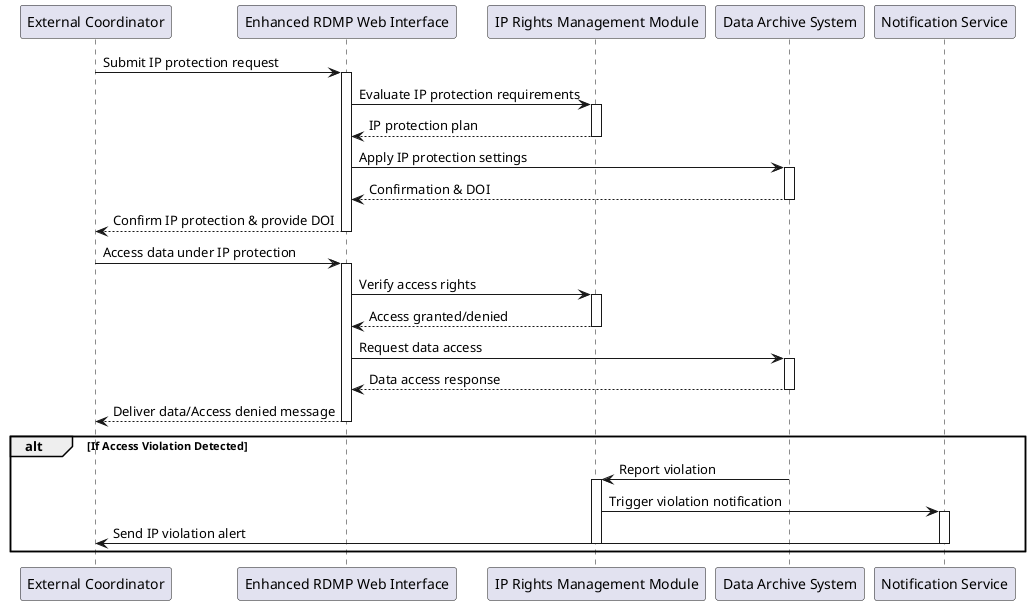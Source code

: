 @startuml
participant "External Coordinator" as EC
participant "Enhanced RDMP Web Interface" as WebInterface
participant "IP Rights Management Module" as IPRights
participant "Data Archive System" as Archive
participant "Notification Service" as Notify

EC -> WebInterface: Submit IP protection request
activate WebInterface

WebInterface -> IPRights: Evaluate IP protection requirements
activate IPRights

IPRights --> WebInterface: IP protection plan
deactivate IPRights

WebInterface -> Archive: Apply IP protection settings
activate Archive

Archive --> WebInterface: Confirmation & DOI
deactivate Archive

WebInterface --> EC: Confirm IP protection & provide DOI
deactivate WebInterface

EC -> WebInterface: Access data under IP protection
activate WebInterface

WebInterface -> IPRights: Verify access rights
activate IPRights

IPRights --> WebInterface: Access granted/denied
deactivate IPRights

WebInterface -> Archive: Request data access
activate Archive

Archive --> WebInterface: Data access response
deactivate Archive

WebInterface --> EC: Deliver data/Access denied message
deactivate WebInterface

alt If Access Violation Detected
    Archive -> IPRights: Report violation
    activate IPRights
    IPRights -> Notify: Trigger violation notification
    activate Notify
    Notify -> EC: Send IP violation alert
    deactivate Notify
    deactivate IPRights
end
@enduml